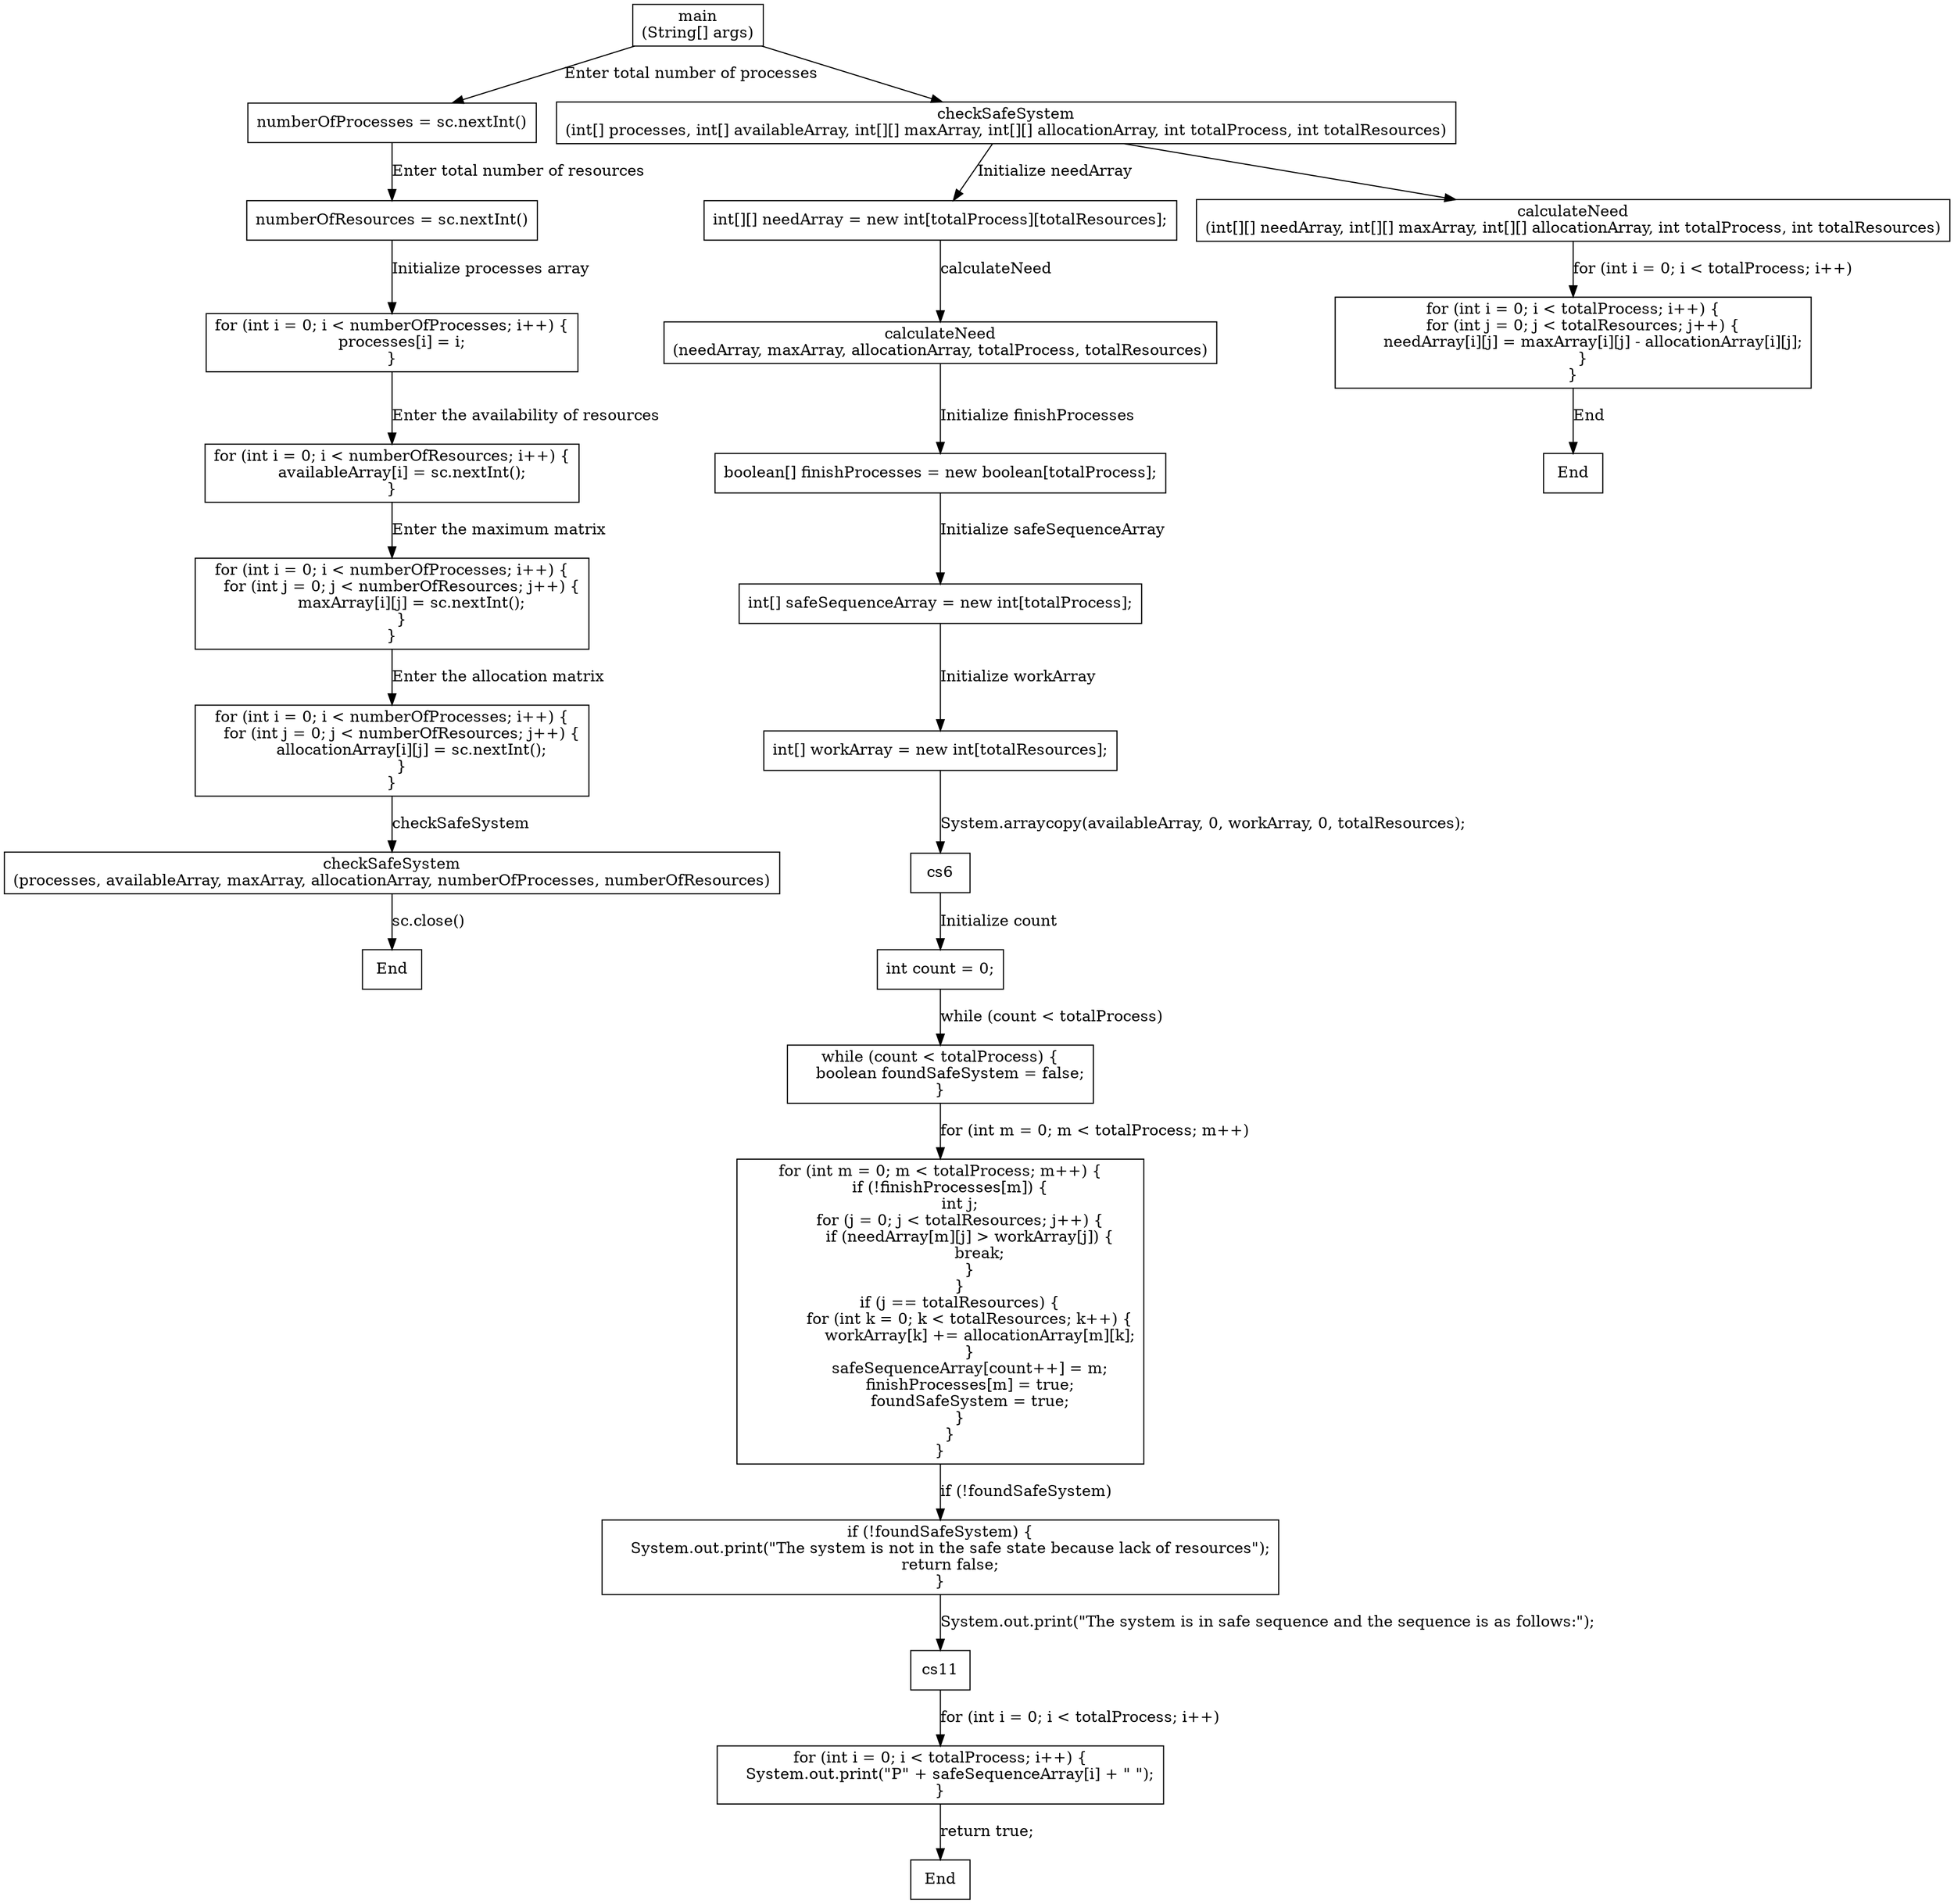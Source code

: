 digraph G {
    node [shape=box];

    // Main method
    main [label="main\n(String[] args)"];
    main -> n1 [label="Enter total number of processes"];
    n1 [label="numberOfProcesses = sc.nextInt()"];
    n1 -> n2 [label="Enter total number of resources"];
    n2 [label="numberOfResources = sc.nextInt()"];
    n2 -> n3 [label="Initialize processes array"];
    n3 [label="for (int i = 0; i < numberOfProcesses; i++) {\n    processes[i] = i;\n}"];
    n3 -> n4 [label="Enter the availability of resources"];
    n4 [label="for (int i = 0; i < numberOfResources; i++) {\n    availableArray[i] = sc.nextInt();\n}"];
    n4 -> n5 [label="Enter the maximum matrix"];
    n5 [label="for (int i = 0; i < numberOfProcesses; i++) {\n    for (int j = 0; j < numberOfResources; j++) {\n        maxArray[i][j] = sc.nextInt();\n    }\n}"];
    n5 -> n6 [label="Enter the allocation matrix"];
    n6 [label="for (int i = 0; i < numberOfProcesses; i++) {\n    for (int j = 0; j < numberOfResources; j++) {\n        allocationArray[i][j] = sc.nextInt();\n    }\n}"];
    n6 -> n7 [label="checkSafeSystem"];
    n7 [label="checkSafeSystem\n(processes, availableArray, maxArray, allocationArray, numberOfProcesses, numberOfResources)"];
    n7 -> n8 [label="sc.close()"];
    n8 [label="End"];

    // checkSafeSystem method
    checkSafeSystem [label="checkSafeSystem\n(int[] processes, int[] availableArray, int[][] maxArray, int[][] allocationArray, int totalProcess, int totalResources)"];
    checkSafeSystem -> cs1 [label="Initialize needArray"];
    cs1 [label="int[][] needArray = new int[totalProcess][totalResources];"];
    cs1 -> cs2 [label="calculateNeed"];
    cs2 [label="calculateNeed\n(needArray, maxArray, allocationArray, totalProcess, totalResources)"];
    cs2 -> cs3 [label="Initialize finishProcesses"];
    cs3 [label="boolean[] finishProcesses = new boolean[totalProcess];"];
    cs3 -> cs4 [label="Initialize safeSequenceArray"];
    cs4 [label="int[] safeSequenceArray = new int[totalProcess];"];
    cs4 -> cs5 [label="Initialize workArray"];
    cs5 [label="int[] workArray = new int[totalResources];"];
    cs5 -> cs6 [label="System.arraycopy(availableArray, 0, workArray, 0, totalResources);"];
    cs6 -> cs7 [label="Initialize count"];
    cs7 [label="int count = 0;"];
    cs7 -> cs8 [label="while (count < totalProcess)"];
    cs8 [label="while (count < totalProcess) {\n    boolean foundSafeSystem = false;\n}"];
    cs8 -> cs9 [label="for (int m = 0; m < totalProcess; m++)"];
    cs9 [label="for (int m = 0; m < totalProcess; m++) {\n    if (!finishProcesses[m]) {\n        int j;\n        for (j = 0; j < totalResources; j++) {\n            if (needArray[m][j] > workArray[j]) {\n                break;\n            }\n        }\n        if (j == totalResources) {\n            for (int k = 0; k < totalResources; k++) {\n                workArray[k] += allocationArray[m][k];\n            }\n            safeSequenceArray[count++] = m;\n            finishProcesses[m] = true;\n            foundSafeSystem = true;\n        }\n    }\n}"];
    cs9 -> cs10 [label="if (!foundSafeSystem)"];
    cs10 [label="if (!foundSafeSystem) {\n    System.out.print(\"The system is not in the safe state because lack of resources\");\n    return false;\n}"];
    cs10 -> cs11 [label="System.out.print(\"The system is in safe sequence and the sequence is as follows:\");"];
    cs11 -> cs12 [label="for (int i = 0; i < totalProcess; i++)"];
    cs12 [label="for (int i = 0; i < totalProcess; i++) {\n    System.out.print(\"P\" + safeSequenceArray[i] + \" \");\n}"];
    cs12 -> cs13 [label="return true;"];
    cs13 [label="End"];

    // calculateNeed method
    calculateNeed [label="calculateNeed\n(int[][] needArray, int[][] maxArray, int[][] allocationArray, int totalProcess, int totalResources)"];
    calculateNeed -> cn1 [label="for (int i = 0; i < totalProcess; i++)"];
    cn1 [label="for (int i = 0; i < totalProcess; i++) {\n    for (int j = 0; j < totalResources; j++) {\n        needArray[i][j] = maxArray[i][j] - allocationArray[i][j];\n    }\n}"];
    cn1 -> cn2 [label="End"];
    cn2 [label="End"];

    // Linking methods
    main -> checkSafeSystem;
    checkSafeSystem -> calculateNeed;
}
